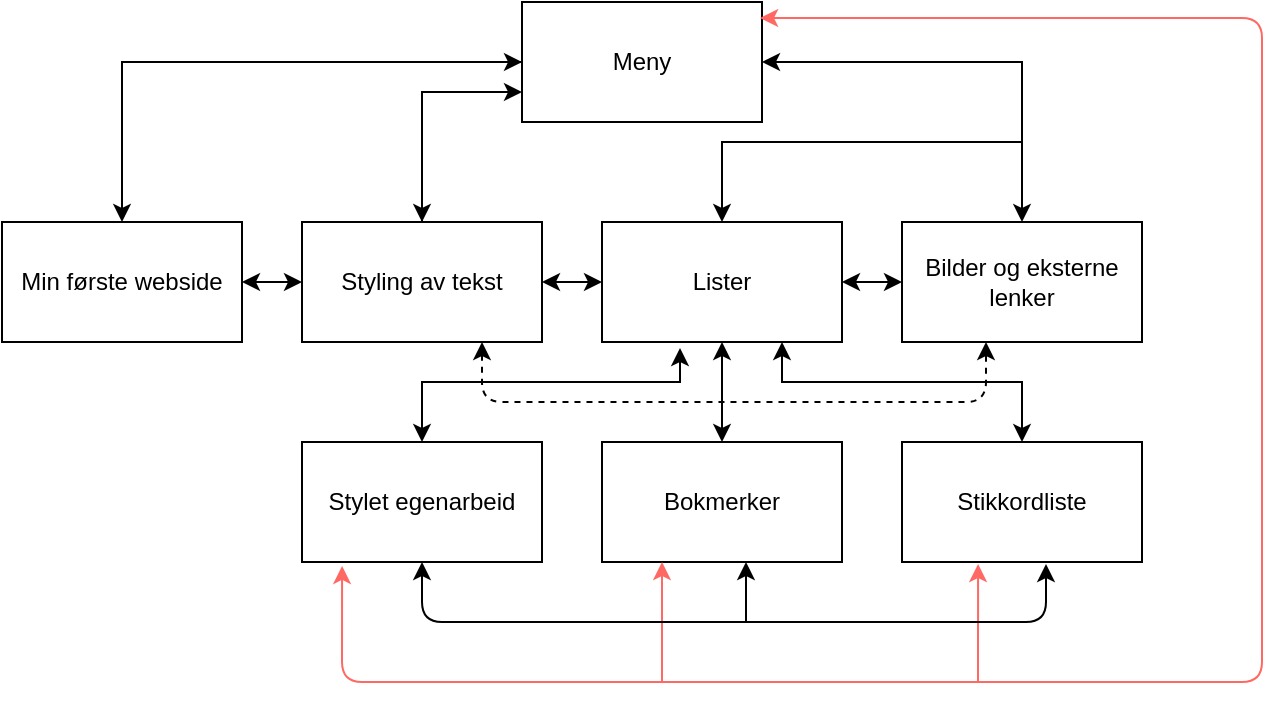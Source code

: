 <mxfile version="13.7.9" type="device"><diagram id="fmf6WD2XbSYAiC83qMUU" name="Page-1"><mxGraphModel dx="1186" dy="740" grid="0" gridSize="10" guides="1" tooltips="1" connect="1" arrows="1" fold="1" page="1" pageScale="1" pageWidth="827" pageHeight="1169" math="0" shadow="0"><root><mxCell id="0"/><mxCell id="1" parent="0"/><mxCell id="rIvIHBG4Wr1-yb_VJPU2-9" style="edgeStyle=orthogonalEdgeStyle;rounded=0;orthogonalLoop=1;jettySize=auto;html=1;exitX=0;exitY=0.5;exitDx=0;exitDy=0;" edge="1" parent="1" source="rIvIHBG4Wr1-yb_VJPU2-1" target="rIvIHBG4Wr1-yb_VJPU2-8"><mxGeometry relative="1" as="geometry"/></mxCell><mxCell id="rIvIHBG4Wr1-yb_VJPU2-1" value="Meny" style="rounded=0;whiteSpace=wrap;html=1;" vertex="1" parent="1"><mxGeometry x="320" y="110" width="120" height="60" as="geometry"/></mxCell><mxCell id="rIvIHBG4Wr1-yb_VJPU2-11" style="edgeStyle=orthogonalEdgeStyle;rounded=0;orthogonalLoop=1;jettySize=auto;html=1;exitX=0.5;exitY=0;exitDx=0;exitDy=0;entryX=0;entryY=0.75;entryDx=0;entryDy=0;" edge="1" parent="1" source="rIvIHBG4Wr1-yb_VJPU2-2" target="rIvIHBG4Wr1-yb_VJPU2-1"><mxGeometry relative="1" as="geometry"/></mxCell><mxCell id="rIvIHBG4Wr1-yb_VJPU2-2" value="Styling av tekst" style="rounded=0;whiteSpace=wrap;html=1;" vertex="1" parent="1"><mxGeometry x="210" y="220" width="120" height="60" as="geometry"/></mxCell><mxCell id="rIvIHBG4Wr1-yb_VJPU2-3" value="Lister" style="rounded=0;whiteSpace=wrap;html=1;" vertex="1" parent="1"><mxGeometry x="360" y="220" width="120" height="60" as="geometry"/></mxCell><mxCell id="rIvIHBG4Wr1-yb_VJPU2-4" value="Bilder og eksterne lenker" style="rounded=0;whiteSpace=wrap;html=1;" vertex="1" parent="1"><mxGeometry x="510" y="220" width="120" height="60" as="geometry"/></mxCell><mxCell id="rIvIHBG4Wr1-yb_VJPU2-5" value="Stylet egenarbeid" style="rounded=0;whiteSpace=wrap;html=1;" vertex="1" parent="1"><mxGeometry x="210" y="330" width="120" height="60" as="geometry"/></mxCell><mxCell id="rIvIHBG4Wr1-yb_VJPU2-6" value="Bokmerker" style="rounded=0;whiteSpace=wrap;html=1;" vertex="1" parent="1"><mxGeometry x="360" y="330" width="120" height="60" as="geometry"/></mxCell><mxCell id="rIvIHBG4Wr1-yb_VJPU2-7" value="Stikkordliste" style="rounded=0;whiteSpace=wrap;html=1;" vertex="1" parent="1"><mxGeometry x="510" y="330" width="120" height="60" as="geometry"/></mxCell><mxCell id="rIvIHBG4Wr1-yb_VJPU2-8" value="Min første webside" style="rounded=0;whiteSpace=wrap;html=1;" vertex="1" parent="1"><mxGeometry x="60" y="220" width="120" height="60" as="geometry"/></mxCell><mxCell id="rIvIHBG4Wr1-yb_VJPU2-13" value="" style="endArrow=classic;startArrow=classic;html=1;exitX=1;exitY=0.5;exitDx=0;exitDy=0;entryX=0;entryY=0.5;entryDx=0;entryDy=0;" edge="1" parent="1" source="rIvIHBG4Wr1-yb_VJPU2-2" target="rIvIHBG4Wr1-yb_VJPU2-3"><mxGeometry width="50" height="50" relative="1" as="geometry"><mxPoint x="330" y="275" as="sourcePoint"/><mxPoint x="380" y="225" as="targetPoint"/></mxGeometry></mxCell><mxCell id="rIvIHBG4Wr1-yb_VJPU2-14" value="" style="endArrow=classic;startArrow=classic;html=1;exitX=1;exitY=0.5;exitDx=0;exitDy=0;entryX=0;entryY=0.5;entryDx=0;entryDy=0;" edge="1" parent="1" source="rIvIHBG4Wr1-yb_VJPU2-8" target="rIvIHBG4Wr1-yb_VJPU2-2"><mxGeometry width="50" height="50" relative="1" as="geometry"><mxPoint x="70" y="420" as="sourcePoint"/><mxPoint x="120" y="370" as="targetPoint"/></mxGeometry></mxCell><mxCell id="rIvIHBG4Wr1-yb_VJPU2-15" value="" style="endArrow=classic;startArrow=classic;html=1;exitX=1;exitY=0.5;exitDx=0;exitDy=0;entryX=0;entryY=0.5;entryDx=0;entryDy=0;" edge="1" parent="1" source="rIvIHBG4Wr1-yb_VJPU2-3" target="rIvIHBG4Wr1-yb_VJPU2-4"><mxGeometry width="50" height="50" relative="1" as="geometry"><mxPoint x="480" y="510" as="sourcePoint"/><mxPoint x="530" y="460" as="targetPoint"/></mxGeometry></mxCell><mxCell id="rIvIHBG4Wr1-yb_VJPU2-16" value="" style="endArrow=classic;html=1;entryX=0;entryY=0.5;entryDx=0;entryDy=0;" edge="1" parent="1" target="rIvIHBG4Wr1-yb_VJPU2-1"><mxGeometry width="50" height="50" relative="1" as="geometry"><mxPoint x="190" y="140" as="sourcePoint"/><mxPoint x="230" y="160" as="targetPoint"/></mxGeometry></mxCell><mxCell id="rIvIHBG4Wr1-yb_VJPU2-17" value="" style="endArrow=classic;startArrow=classic;html=1;exitX=0.5;exitY=1;exitDx=0;exitDy=0;entryX=0.5;entryY=0;entryDx=0;entryDy=0;" edge="1" parent="1" source="rIvIHBG4Wr1-yb_VJPU2-3" target="rIvIHBG4Wr1-yb_VJPU2-6"><mxGeometry width="50" height="50" relative="1" as="geometry"><mxPoint x="420" y="470" as="sourcePoint"/><mxPoint x="470" y="420" as="targetPoint"/></mxGeometry></mxCell><mxCell id="rIvIHBG4Wr1-yb_VJPU2-18" value="" style="endArrow=classic;startArrow=classic;html=1;exitX=0.5;exitY=0;exitDx=0;exitDy=0;entryX=0.325;entryY=1.05;entryDx=0;entryDy=0;entryPerimeter=0;rounded=0;" edge="1" parent="1" source="rIvIHBG4Wr1-yb_VJPU2-5" target="rIvIHBG4Wr1-yb_VJPU2-3"><mxGeometry width="50" height="50" relative="1" as="geometry"><mxPoint x="300" y="360" as="sourcePoint"/><mxPoint x="350" y="310" as="targetPoint"/><Array as="points"><mxPoint x="270" y="300"/><mxPoint x="399" y="300"/></Array></mxGeometry></mxCell><mxCell id="rIvIHBG4Wr1-yb_VJPU2-19" value="" style="endArrow=classic;startArrow=classic;html=1;exitX=0.75;exitY=1;exitDx=0;exitDy=0;entryX=0.5;entryY=0;entryDx=0;entryDy=0;rounded=0;" edge="1" parent="1" source="rIvIHBG4Wr1-yb_VJPU2-3" target="rIvIHBG4Wr1-yb_VJPU2-7"><mxGeometry width="50" height="50" relative="1" as="geometry"><mxPoint x="560" y="490" as="sourcePoint"/><mxPoint x="610" y="440" as="targetPoint"/><Array as="points"><mxPoint x="450" y="300"/><mxPoint x="570" y="300"/></Array></mxGeometry></mxCell><mxCell id="rIvIHBG4Wr1-yb_VJPU2-20" value="" style="endArrow=classic;startArrow=classic;html=1;exitX=1;exitY=0.5;exitDx=0;exitDy=0;entryX=0.5;entryY=0;entryDx=0;entryDy=0;rounded=0;" edge="1" parent="1" source="rIvIHBG4Wr1-yb_VJPU2-1" target="rIvIHBG4Wr1-yb_VJPU2-4"><mxGeometry width="50" height="50" relative="1" as="geometry"><mxPoint x="460" y="180" as="sourcePoint"/><mxPoint x="510" y="130" as="targetPoint"/><Array as="points"><mxPoint x="570" y="140"/></Array></mxGeometry></mxCell><mxCell id="rIvIHBG4Wr1-yb_VJPU2-21" value="" style="endArrow=classic;html=1;entryX=0.5;entryY=0;entryDx=0;entryDy=0;rounded=0;" edge="1" parent="1" target="rIvIHBG4Wr1-yb_VJPU2-3"><mxGeometry width="50" height="50" relative="1" as="geometry"><mxPoint x="570" y="180" as="sourcePoint"/><mxPoint x="530" y="180" as="targetPoint"/><Array as="points"><mxPoint x="420" y="180"/></Array></mxGeometry></mxCell><mxCell id="rIvIHBG4Wr1-yb_VJPU2-22" value="" style="endArrow=classic;html=1;" edge="1" parent="1" target="rIvIHBG4Wr1-yb_VJPU2-2"><mxGeometry width="50" height="50" relative="1" as="geometry"><mxPoint x="270" y="200" as="sourcePoint"/><mxPoint x="320" y="180" as="targetPoint"/></mxGeometry></mxCell><mxCell id="rIvIHBG4Wr1-yb_VJPU2-26" value="" style="endArrow=classic;startArrow=classic;html=1;dashed=1;exitX=0.75;exitY=1;exitDx=0;exitDy=0;entryX=0.35;entryY=1;entryDx=0;entryDy=0;entryPerimeter=0;" edge="1" parent="1" source="rIvIHBG4Wr1-yb_VJPU2-2" target="rIvIHBG4Wr1-yb_VJPU2-4"><mxGeometry width="50" height="50" relative="1" as="geometry"><mxPoint x="330" y="350" as="sourcePoint"/><mxPoint x="380" y="300" as="targetPoint"/><Array as="points"><mxPoint x="300" y="310"/><mxPoint x="420" y="310"/><mxPoint x="552" y="310"/></Array></mxGeometry></mxCell><mxCell id="rIvIHBG4Wr1-yb_VJPU2-27" value="" style="endArrow=classic;startArrow=classic;html=1;exitX=0.992;exitY=0.133;exitDx=0;exitDy=0;exitPerimeter=0;entryX=0.167;entryY=1.033;entryDx=0;entryDy=0;entryPerimeter=0;strokeColor=#FF6963;" edge="1" parent="1" source="rIvIHBG4Wr1-yb_VJPU2-1" target="rIvIHBG4Wr1-yb_VJPU2-5"><mxGeometry width="50" height="50" relative="1" as="geometry"><mxPoint x="590" y="170" as="sourcePoint"/><mxPoint x="640" y="120" as="targetPoint"/><Array as="points"><mxPoint x="690" y="118"/><mxPoint x="690" y="450"/><mxPoint x="230" y="450"/></Array></mxGeometry></mxCell><mxCell id="rIvIHBG4Wr1-yb_VJPU2-28" value="" style="endArrow=classic;html=1;entryX=0.25;entryY=1;entryDx=0;entryDy=0;strokeColor=#FF6963;" edge="1" parent="1" target="rIvIHBG4Wr1-yb_VJPU2-6"><mxGeometry width="50" height="50" relative="1" as="geometry"><mxPoint x="390" y="450" as="sourcePoint"/><mxPoint x="440" y="350" as="targetPoint"/></mxGeometry></mxCell><mxCell id="rIvIHBG4Wr1-yb_VJPU2-29" value="" style="endArrow=classic;html=1;entryX=0.317;entryY=1.017;entryDx=0;entryDy=0;entryPerimeter=0;strokeColor=#FF6963;" edge="1" parent="1" target="rIvIHBG4Wr1-yb_VJPU2-7"><mxGeometry width="50" height="50" relative="1" as="geometry"><mxPoint x="548" y="450" as="sourcePoint"/><mxPoint x="610" y="500" as="targetPoint"/></mxGeometry></mxCell><mxCell id="rIvIHBG4Wr1-yb_VJPU2-30" value="" style="endArrow=classic;startArrow=classic;html=1;exitX=0.5;exitY=1;exitDx=0;exitDy=0;entryX=0.6;entryY=1.017;entryDx=0;entryDy=0;entryPerimeter=0;" edge="1" parent="1" source="rIvIHBG4Wr1-yb_VJPU2-5" target="rIvIHBG4Wr1-yb_VJPU2-7"><mxGeometry width="50" height="50" relative="1" as="geometry"><mxPoint x="270" y="460" as="sourcePoint"/><mxPoint x="320" y="410" as="targetPoint"/><Array as="points"><mxPoint x="270" y="420"/><mxPoint x="430" y="420"/><mxPoint x="582" y="420"/></Array></mxGeometry></mxCell><mxCell id="rIvIHBG4Wr1-yb_VJPU2-31" value="" style="endArrow=classic;html=1;strokeColor=#000000;" edge="1" parent="1"><mxGeometry width="50" height="50" relative="1" as="geometry"><mxPoint x="432" y="420" as="sourcePoint"/><mxPoint x="432" y="390" as="targetPoint"/></mxGeometry></mxCell></root></mxGraphModel></diagram></mxfile>